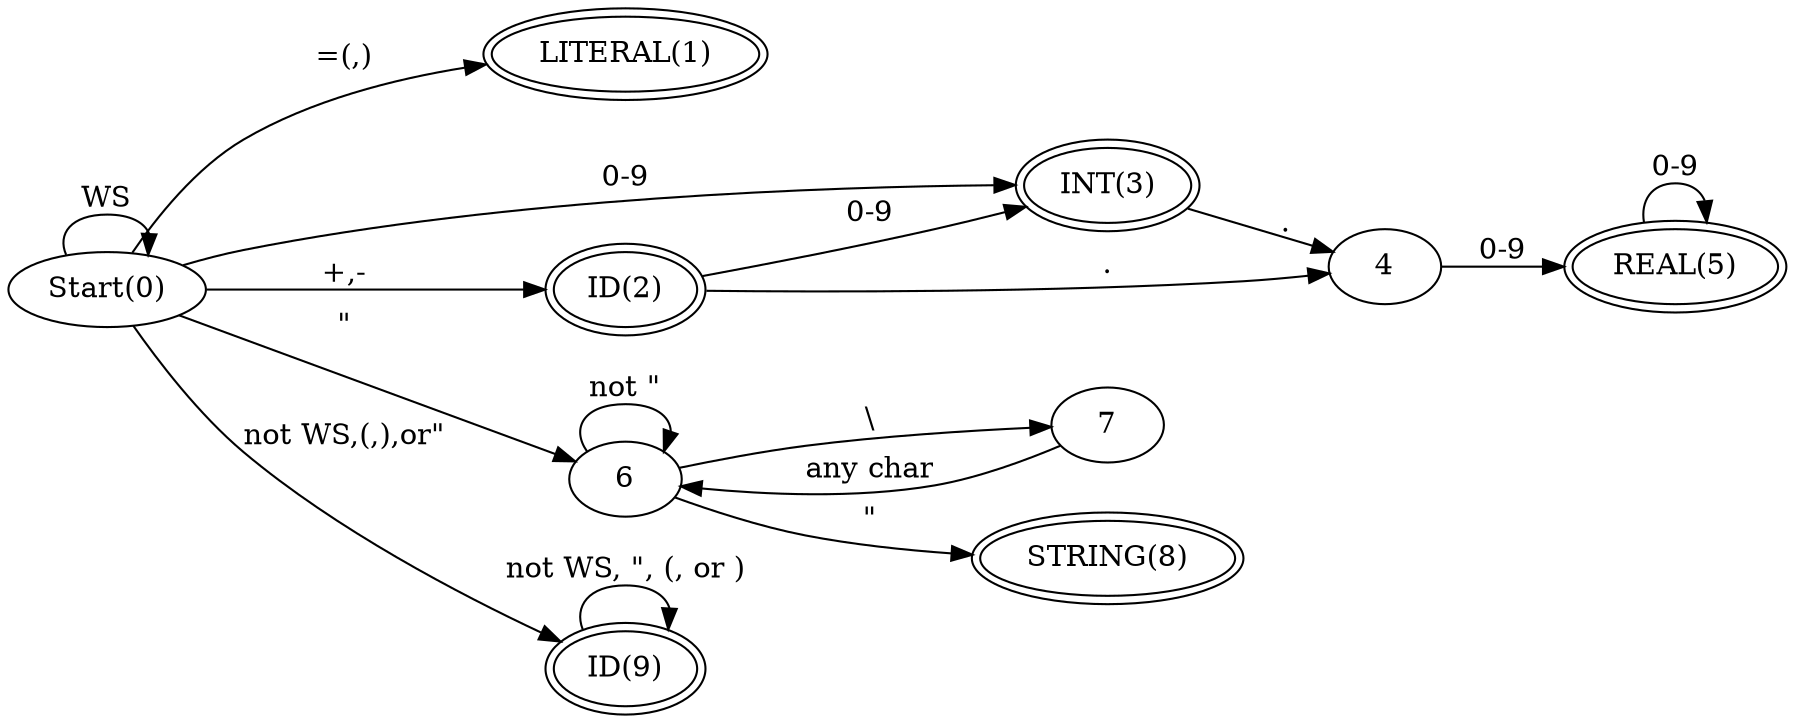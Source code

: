 digraph G {
    rankdir="LR";
    node [shape=ellipse, peripheries=1];

    
    0[label="Start(0)"]
    1[label="LITERAL(1)",  peripheries=2]
    2[label="ID(2)", peripheries=2]
    3[label="INT(3)", peripheries=2]
    4[label="4"]
    5[label="REAL(5)", peripheries=2]
    6[label="6"]
    7[label="7"]
    8[label="STRING(8)", peripheries=2]
    9[label="ID(9)", peripheries=2]

    0 -> 0[label="WS"];
    0 -> 1[label="=(,)"];
    0 -> 2[label="+,-"];
    0 -> 6[label="\""];
    0 -> 9[label="not WS,(,),or\""];
    0 -> 3[label="0-9"];


    2 -> 3[label="0-9"];
    2 -> 4[label="."];

    3 -> 4[label="."];

    4 -> 5[label="0-9"];

	5 -> 5[label="0-9"];

	6 -> 6[label="not \""];
	6 -> 7[label="\\"];
	6 -> 8[label="\""];

	7 -> 6[label="any char"];

	9 -> 9[label="not WS, \", (, or )"];

}
